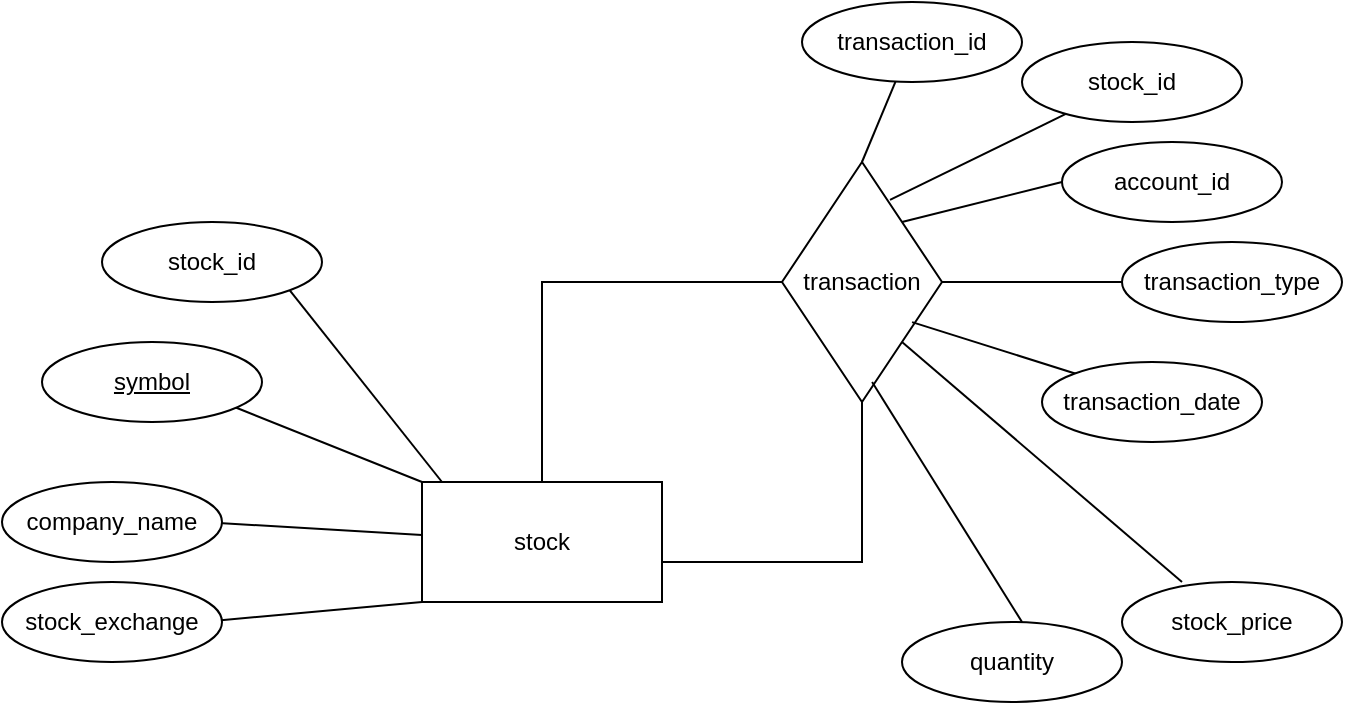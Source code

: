 <mxfile version="24.2.5" type="device">
  <diagram name="Page-1" id="oaUo-WbenHMAV_XajP27">
    <mxGraphModel dx="1562" dy="909" grid="1" gridSize="10" guides="1" tooltips="1" connect="1" arrows="1" fold="1" page="1" pageScale="1" pageWidth="850" pageHeight="1100" math="0" shadow="0">
      <root>
        <mxCell id="0" />
        <mxCell id="1" parent="0" />
        <mxCell id="y0bqGsKDebT5sbNC3E2F-1" value="stock" style="rounded=0;whiteSpace=wrap;html=1;" parent="1" vertex="1">
          <mxGeometry x="360" y="240" width="120" height="60" as="geometry" />
        </mxCell>
        <mxCell id="y0bqGsKDebT5sbNC3E2F-2" value="" style="endArrow=none;html=1;rounded=0;" parent="1" edge="1">
          <mxGeometry width="50" height="50" relative="1" as="geometry">
            <mxPoint x="260" y="200" as="sourcePoint" />
            <mxPoint x="360" y="240" as="targetPoint" />
          </mxGeometry>
        </mxCell>
        <mxCell id="y0bqGsKDebT5sbNC3E2F-3" value="&lt;u&gt;symbol&lt;/u&gt;" style="ellipse;whiteSpace=wrap;html=1;" parent="1" vertex="1">
          <mxGeometry x="170" y="170" width="110" height="40" as="geometry" />
        </mxCell>
        <mxCell id="y0bqGsKDebT5sbNC3E2F-4" value="" style="endArrow=none;html=1;rounded=0;" parent="1" source="y0bqGsKDebT5sbNC3E2F-1" edge="1">
          <mxGeometry width="50" height="50" relative="1" as="geometry">
            <mxPoint x="289.289" y="320" as="sourcePoint" />
            <mxPoint x="250" y="260" as="targetPoint" />
          </mxGeometry>
        </mxCell>
        <mxCell id="y0bqGsKDebT5sbNC3E2F-5" value="" style="endArrow=none;html=1;rounded=0;" parent="1" edge="1">
          <mxGeometry width="50" height="50" relative="1" as="geometry">
            <mxPoint x="250" y="310" as="sourcePoint" />
            <mxPoint x="360" y="300" as="targetPoint" />
          </mxGeometry>
        </mxCell>
        <mxCell id="y0bqGsKDebT5sbNC3E2F-6" value="stock_exchange" style="ellipse;whiteSpace=wrap;html=1;" parent="1" vertex="1">
          <mxGeometry x="150" y="290" width="110" height="40" as="geometry" />
        </mxCell>
        <mxCell id="y0bqGsKDebT5sbNC3E2F-7" value="company_name" style="ellipse;whiteSpace=wrap;html=1;" parent="1" vertex="1">
          <mxGeometry x="150" y="240" width="110" height="40" as="geometry" />
        </mxCell>
        <mxCell id="y0bqGsKDebT5sbNC3E2F-8" value="stock_id" style="ellipse;whiteSpace=wrap;html=1;" parent="1" vertex="1">
          <mxGeometry x="200" y="110" width="110" height="40" as="geometry" />
        </mxCell>
        <mxCell id="y0bqGsKDebT5sbNC3E2F-9" value="" style="endArrow=none;html=1;rounded=0;entryX=1;entryY=1;entryDx=0;entryDy=0;" parent="1" target="y0bqGsKDebT5sbNC3E2F-8" edge="1">
          <mxGeometry width="50" height="50" relative="1" as="geometry">
            <mxPoint x="370" y="240" as="sourcePoint" />
            <mxPoint x="420" y="190" as="targetPoint" />
          </mxGeometry>
        </mxCell>
        <mxCell id="y0bqGsKDebT5sbNC3E2F-11" value="transaction" style="rhombus;whiteSpace=wrap;html=1;" parent="1" vertex="1">
          <mxGeometry x="540" y="80" width="80" height="120" as="geometry" />
        </mxCell>
        <mxCell id="y0bqGsKDebT5sbNC3E2F-13" value="" style="endArrow=none;html=1;rounded=0;exitX=1;exitY=0.5;exitDx=0;exitDy=0;" parent="1" source="y0bqGsKDebT5sbNC3E2F-11" edge="1">
          <mxGeometry width="50" height="50" relative="1" as="geometry">
            <mxPoint x="460" y="290" as="sourcePoint" />
            <mxPoint x="710" y="140" as="targetPoint" />
          </mxGeometry>
        </mxCell>
        <mxCell id="y0bqGsKDebT5sbNC3E2F-14" value="" style="endArrow=none;html=1;rounded=0;exitX=0.813;exitY=0.667;exitDx=0;exitDy=0;exitPerimeter=0;" parent="1" source="y0bqGsKDebT5sbNC3E2F-11" edge="1">
          <mxGeometry width="50" height="50" relative="1" as="geometry">
            <mxPoint x="630" y="150" as="sourcePoint" />
            <mxPoint x="700" y="190" as="targetPoint" />
          </mxGeometry>
        </mxCell>
        <mxCell id="y0bqGsKDebT5sbNC3E2F-15" value="transaction_type" style="ellipse;whiteSpace=wrap;html=1;" parent="1" vertex="1">
          <mxGeometry x="710" y="120" width="110" height="40" as="geometry" />
        </mxCell>
        <mxCell id="y0bqGsKDebT5sbNC3E2F-17" value="account_id" style="ellipse;whiteSpace=wrap;html=1;" parent="1" vertex="1">
          <mxGeometry x="680" y="70" width="110" height="40" as="geometry" />
        </mxCell>
        <mxCell id="y0bqGsKDebT5sbNC3E2F-18" value="stock_id" style="ellipse;whiteSpace=wrap;html=1;" parent="1" vertex="1">
          <mxGeometry x="660" y="20" width="110" height="40" as="geometry" />
        </mxCell>
        <mxCell id="y0bqGsKDebT5sbNC3E2F-20" value="quantity" style="ellipse;whiteSpace=wrap;html=1;" parent="1" vertex="1">
          <mxGeometry x="600" y="310" width="110" height="40" as="geometry" />
        </mxCell>
        <mxCell id="y0bqGsKDebT5sbNC3E2F-21" value="transaction_date" style="ellipse;whiteSpace=wrap;html=1;" parent="1" vertex="1">
          <mxGeometry x="670" y="180" width="110" height="40" as="geometry" />
        </mxCell>
        <mxCell id="y0bqGsKDebT5sbNC3E2F-22" value="stock_price" style="ellipse;whiteSpace=wrap;html=1;" parent="1" vertex="1">
          <mxGeometry x="710" y="290" width="110" height="40" as="geometry" />
        </mxCell>
        <mxCell id="y0bqGsKDebT5sbNC3E2F-24" value="" style="endArrow=none;html=1;rounded=0;exitX=0.5;exitY=0;exitDx=0;exitDy=0;" parent="1" source="y0bqGsKDebT5sbNC3E2F-19" edge="1">
          <mxGeometry width="50" height="50" relative="1" as="geometry">
            <mxPoint x="615" y="170" as="sourcePoint" />
            <mxPoint x="600" y="40" as="targetPoint" />
          </mxGeometry>
        </mxCell>
        <mxCell id="y0bqGsKDebT5sbNC3E2F-25" value="" style="endArrow=none;html=1;rounded=0;exitX=0.675;exitY=0.158;exitDx=0;exitDy=0;exitPerimeter=0;" parent="1" source="y0bqGsKDebT5sbNC3E2F-11" target="y0bqGsKDebT5sbNC3E2F-18" edge="1">
          <mxGeometry width="50" height="50" relative="1" as="geometry">
            <mxPoint x="625" y="180" as="sourcePoint" />
            <mxPoint x="660" y="50" as="targetPoint" />
          </mxGeometry>
        </mxCell>
        <mxCell id="y0bqGsKDebT5sbNC3E2F-26" value="" style="endArrow=none;html=1;rounded=0;exitX=1;exitY=0;exitDx=0;exitDy=0;" parent="1" source="y0bqGsKDebT5sbNC3E2F-11" edge="1">
          <mxGeometry width="50" height="50" relative="1" as="geometry">
            <mxPoint x="635" y="190" as="sourcePoint" />
            <mxPoint x="680" y="90" as="targetPoint" />
          </mxGeometry>
        </mxCell>
        <mxCell id="y0bqGsKDebT5sbNC3E2F-27" value="" style="endArrow=none;html=1;rounded=0;exitX=1;exitY=1;exitDx=0;exitDy=0;" parent="1" source="y0bqGsKDebT5sbNC3E2F-11" edge="1">
          <mxGeometry width="50" height="50" relative="1" as="geometry">
            <mxPoint x="645" y="200" as="sourcePoint" />
            <mxPoint x="740" y="290" as="targetPoint" />
          </mxGeometry>
        </mxCell>
        <mxCell id="y0bqGsKDebT5sbNC3E2F-28" value="" style="endArrow=none;html=1;rounded=0;exitX=0.563;exitY=0.917;exitDx=0;exitDy=0;exitPerimeter=0;" parent="1" source="y0bqGsKDebT5sbNC3E2F-11" edge="1">
          <mxGeometry width="50" height="50" relative="1" as="geometry">
            <mxPoint x="655" y="210" as="sourcePoint" />
            <mxPoint x="660" y="310" as="targetPoint" />
          </mxGeometry>
        </mxCell>
        <mxCell id="y0bqGsKDebT5sbNC3E2F-29" value="" style="endArrow=none;html=1;rounded=0;exitX=0.5;exitY=0;exitDx=0;exitDy=0;" parent="1" source="y0bqGsKDebT5sbNC3E2F-11" target="y0bqGsKDebT5sbNC3E2F-19" edge="1">
          <mxGeometry width="50" height="50" relative="1" as="geometry">
            <mxPoint x="580" y="80" as="sourcePoint" />
            <mxPoint x="600" y="40" as="targetPoint" />
          </mxGeometry>
        </mxCell>
        <mxCell id="y0bqGsKDebT5sbNC3E2F-19" value="transaction_id" style="ellipse;whiteSpace=wrap;html=1;" parent="1" vertex="1">
          <mxGeometry x="550" width="110" height="40" as="geometry" />
        </mxCell>
        <mxCell id="Q8RNCAYepEA0muE8TRV7-1" value="" style="endArrow=none;html=1;rounded=0;" parent="1" edge="1">
          <mxGeometry width="50" height="50" relative="1" as="geometry">
            <mxPoint x="480" y="280" as="sourcePoint" />
            <mxPoint x="580" y="200" as="targetPoint" />
            <Array as="points">
              <mxPoint x="580" y="280" />
            </Array>
          </mxGeometry>
        </mxCell>
        <mxCell id="Q8RNCAYepEA0muE8TRV7-2" value="" style="endArrow=none;html=1;rounded=0;entryX=0;entryY=0.5;entryDx=0;entryDy=0;" parent="1" target="y0bqGsKDebT5sbNC3E2F-11" edge="1">
          <mxGeometry width="50" height="50" relative="1" as="geometry">
            <mxPoint x="420" y="240" as="sourcePoint" />
            <mxPoint x="470" y="190" as="targetPoint" />
            <Array as="points">
              <mxPoint x="420" y="140" />
            </Array>
          </mxGeometry>
        </mxCell>
      </root>
    </mxGraphModel>
  </diagram>
</mxfile>
